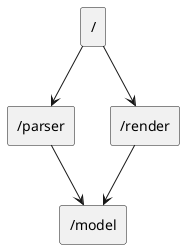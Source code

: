 @startuml "goarchlint"
skinparam componentStyle rectangle
[/] --> [/parser]
[/] --> [/render]
[/parser] --> [/model]
[/render] --> [/model]
@enduml